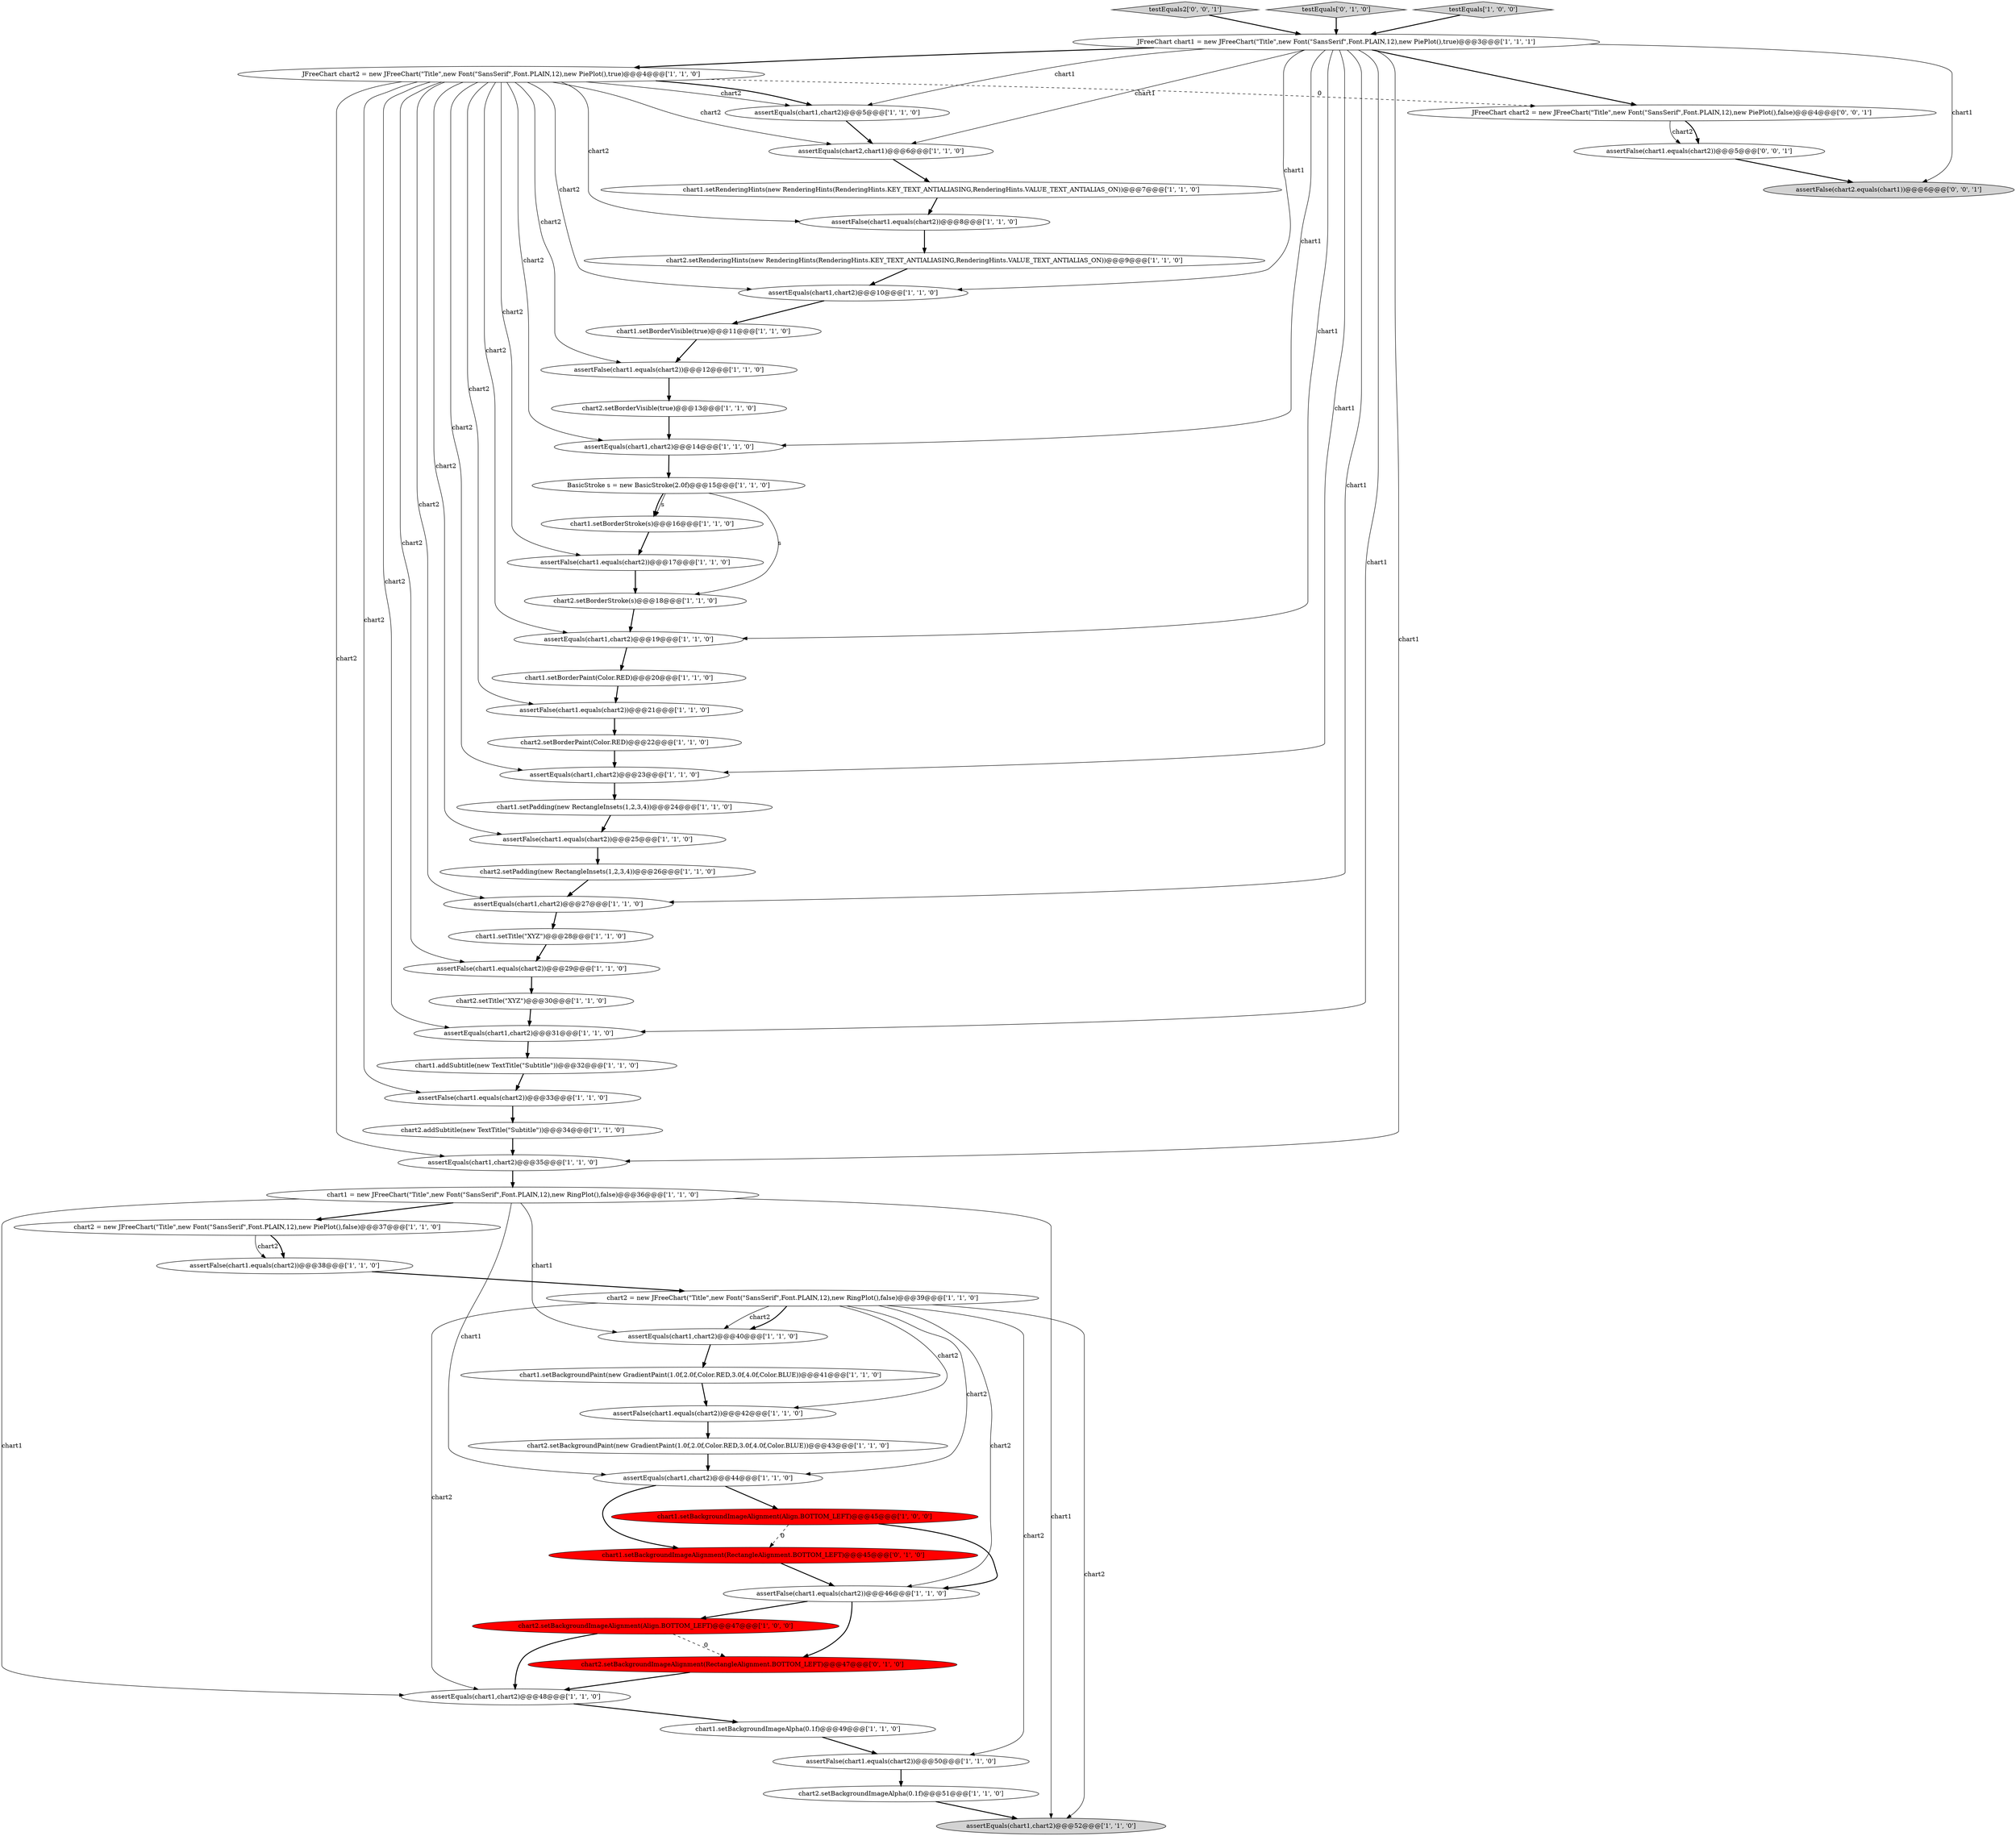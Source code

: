 digraph {
25 [style = filled, label = "chart1.setBackgroundImageAlpha(0.1f)@@@49@@@['1', '1', '0']", fillcolor = white, shape = ellipse image = "AAA0AAABBB1BBB"];
11 [style = filled, label = "assertEquals(chart1,chart2)@@@44@@@['1', '1', '0']", fillcolor = white, shape = ellipse image = "AAA0AAABBB1BBB"];
1 [style = filled, label = "assertFalse(chart1.equals(chart2))@@@21@@@['1', '1', '0']", fillcolor = white, shape = ellipse image = "AAA0AAABBB1BBB"];
2 [style = filled, label = "JFreeChart chart2 = new JFreeChart(\"Title\",new Font(\"SansSerif\",Font.PLAIN,12),new PiePlot(),true)@@@4@@@['1', '1', '0']", fillcolor = white, shape = ellipse image = "AAA0AAABBB1BBB"];
44 [style = filled, label = "assertEquals(chart1,chart2)@@@10@@@['1', '1', '0']", fillcolor = white, shape = ellipse image = "AAA0AAABBB1BBB"];
35 [style = filled, label = "chart1.setBorderPaint(Color.RED)@@@20@@@['1', '1', '0']", fillcolor = white, shape = ellipse image = "AAA0AAABBB1BBB"];
33 [style = filled, label = "assertFalse(chart1.equals(chart2))@@@8@@@['1', '1', '0']", fillcolor = white, shape = ellipse image = "AAA0AAABBB1BBB"];
16 [style = filled, label = "assertEquals(chart1,chart2)@@@31@@@['1', '1', '0']", fillcolor = white, shape = ellipse image = "AAA0AAABBB1BBB"];
23 [style = filled, label = "assertEquals(chart1,chart2)@@@27@@@['1', '1', '0']", fillcolor = white, shape = ellipse image = "AAA0AAABBB1BBB"];
30 [style = filled, label = "chart2.setBackgroundImageAlpha(0.1f)@@@51@@@['1', '1', '0']", fillcolor = white, shape = ellipse image = "AAA0AAABBB1BBB"];
49 [style = filled, label = "chart1.setBorderVisible(true)@@@11@@@['1', '1', '0']", fillcolor = white, shape = ellipse image = "AAA0AAABBB1BBB"];
43 [style = filled, label = "assertEquals(chart2,chart1)@@@6@@@['1', '1', '0']", fillcolor = white, shape = ellipse image = "AAA0AAABBB1BBB"];
14 [style = filled, label = "assertEquals(chart1,chart2)@@@23@@@['1', '1', '0']", fillcolor = white, shape = ellipse image = "AAA0AAABBB1BBB"];
10 [style = filled, label = "chart1 = new JFreeChart(\"Title\",new Font(\"SansSerif\",Font.PLAIN,12),new RingPlot(),false)@@@36@@@['1', '1', '0']", fillcolor = white, shape = ellipse image = "AAA0AAABBB1BBB"];
9 [style = filled, label = "assertFalse(chart1.equals(chart2))@@@46@@@['1', '1', '0']", fillcolor = white, shape = ellipse image = "AAA0AAABBB1BBB"];
26 [style = filled, label = "chart1.setPadding(new RectangleInsets(1,2,3,4))@@@24@@@['1', '1', '0']", fillcolor = white, shape = ellipse image = "AAA0AAABBB1BBB"];
28 [style = filled, label = "chart2.setBorderPaint(Color.RED)@@@22@@@['1', '1', '0']", fillcolor = white, shape = ellipse image = "AAA0AAABBB1BBB"];
31 [style = filled, label = "assertFalse(chart1.equals(chart2))@@@12@@@['1', '1', '0']", fillcolor = white, shape = ellipse image = "AAA0AAABBB1BBB"];
47 [style = filled, label = "assertFalse(chart1.equals(chart2))@@@17@@@['1', '1', '0']", fillcolor = white, shape = ellipse image = "AAA0AAABBB1BBB"];
40 [style = filled, label = "chart2.setRenderingHints(new RenderingHints(RenderingHints.KEY_TEXT_ANTIALIASING,RenderingHints.VALUE_TEXT_ANTIALIAS_ON))@@@9@@@['1', '1', '0']", fillcolor = white, shape = ellipse image = "AAA0AAABBB1BBB"];
36 [style = filled, label = "chart1.setBackgroundPaint(new GradientPaint(1.0f,2.0f,Color.RED,3.0f,4.0f,Color.BLUE))@@@41@@@['1', '1', '0']", fillcolor = white, shape = ellipse image = "AAA0AAABBB1BBB"];
21 [style = filled, label = "BasicStroke s = new BasicStroke(2.0f)@@@15@@@['1', '1', '0']", fillcolor = white, shape = ellipse image = "AAA0AAABBB1BBB"];
57 [style = filled, label = "assertFalse(chart2.equals(chart1))@@@6@@@['0', '0', '1']", fillcolor = lightgray, shape = ellipse image = "AAA0AAABBB3BBB"];
15 [style = filled, label = "chart1.setBorderStroke(s)@@@16@@@['1', '1', '0']", fillcolor = white, shape = ellipse image = "AAA0AAABBB1BBB"];
52 [style = filled, label = "chart1.setBackgroundImageAlignment(RectangleAlignment.BOTTOM_LEFT)@@@45@@@['0', '1', '0']", fillcolor = red, shape = ellipse image = "AAA1AAABBB2BBB"];
3 [style = filled, label = "chart2.setBorderVisible(true)@@@13@@@['1', '1', '0']", fillcolor = white, shape = ellipse image = "AAA0AAABBB1BBB"];
12 [style = filled, label = "assertEquals(chart1,chart2)@@@5@@@['1', '1', '0']", fillcolor = white, shape = ellipse image = "AAA0AAABBB1BBB"];
37 [style = filled, label = "assertFalse(chart1.equals(chart2))@@@42@@@['1', '1', '0']", fillcolor = white, shape = ellipse image = "AAA0AAABBB1BBB"];
6 [style = filled, label = "assertFalse(chart1.equals(chart2))@@@29@@@['1', '1', '0']", fillcolor = white, shape = ellipse image = "AAA0AAABBB1BBB"];
17 [style = filled, label = "assertFalse(chart1.equals(chart2))@@@33@@@['1', '1', '0']", fillcolor = white, shape = ellipse image = "AAA0AAABBB1BBB"];
39 [style = filled, label = "assertFalse(chart1.equals(chart2))@@@38@@@['1', '1', '0']", fillcolor = white, shape = ellipse image = "AAA0AAABBB1BBB"];
32 [style = filled, label = "assertFalse(chart1.equals(chart2))@@@50@@@['1', '1', '0']", fillcolor = white, shape = ellipse image = "AAA0AAABBB1BBB"];
27 [style = filled, label = "assertEquals(chart1,chart2)@@@52@@@['1', '1', '0']", fillcolor = lightgray, shape = ellipse image = "AAA0AAABBB1BBB"];
42 [style = filled, label = "assertEquals(chart1,chart2)@@@40@@@['1', '1', '0']", fillcolor = white, shape = ellipse image = "AAA0AAABBB1BBB"];
50 [style = filled, label = "chart2.setBackgroundPaint(new GradientPaint(1.0f,2.0f,Color.RED,3.0f,4.0f,Color.BLUE))@@@43@@@['1', '1', '0']", fillcolor = white, shape = ellipse image = "AAA0AAABBB1BBB"];
38 [style = filled, label = "chart2.setPadding(new RectangleInsets(1,2,3,4))@@@26@@@['1', '1', '0']", fillcolor = white, shape = ellipse image = "AAA0AAABBB1BBB"];
5 [style = filled, label = "chart2 = new JFreeChart(\"Title\",new Font(\"SansSerif\",Font.PLAIN,12),new RingPlot(),false)@@@39@@@['1', '1', '0']", fillcolor = white, shape = ellipse image = "AAA0AAABBB1BBB"];
7 [style = filled, label = "chart1.setTitle(\"XYZ\")@@@28@@@['1', '1', '0']", fillcolor = white, shape = ellipse image = "AAA0AAABBB1BBB"];
22 [style = filled, label = "assertEquals(chart1,chart2)@@@19@@@['1', '1', '0']", fillcolor = white, shape = ellipse image = "AAA0AAABBB1BBB"];
55 [style = filled, label = "assertFalse(chart1.equals(chart2))@@@5@@@['0', '0', '1']", fillcolor = white, shape = ellipse image = "AAA0AAABBB3BBB"];
19 [style = filled, label = "chart1.setBackgroundImageAlignment(Align.BOTTOM_LEFT)@@@45@@@['1', '0', '0']", fillcolor = red, shape = ellipse image = "AAA1AAABBB1BBB"];
4 [style = filled, label = "assertFalse(chart1.equals(chart2))@@@25@@@['1', '1', '0']", fillcolor = white, shape = ellipse image = "AAA0AAABBB1BBB"];
41 [style = filled, label = "chart2 = new JFreeChart(\"Title\",new Font(\"SansSerif\",Font.PLAIN,12),new PiePlot(),false)@@@37@@@['1', '1', '0']", fillcolor = white, shape = ellipse image = "AAA0AAABBB1BBB"];
18 [style = filled, label = "chart1.setRenderingHints(new RenderingHints(RenderingHints.KEY_TEXT_ANTIALIASING,RenderingHints.VALUE_TEXT_ANTIALIAS_ON))@@@7@@@['1', '1', '0']", fillcolor = white, shape = ellipse image = "AAA0AAABBB1BBB"];
13 [style = filled, label = "assertEquals(chart1,chart2)@@@48@@@['1', '1', '0']", fillcolor = white, shape = ellipse image = "AAA0AAABBB1BBB"];
54 [style = filled, label = "testEquals2['0', '0', '1']", fillcolor = lightgray, shape = diamond image = "AAA0AAABBB3BBB"];
48 [style = filled, label = "chart2.setTitle(\"XYZ\")@@@30@@@['1', '1', '0']", fillcolor = white, shape = ellipse image = "AAA0AAABBB1BBB"];
8 [style = filled, label = "assertEquals(chart1,chart2)@@@35@@@['1', '1', '0']", fillcolor = white, shape = ellipse image = "AAA0AAABBB1BBB"];
34 [style = filled, label = "chart2.setBackgroundImageAlignment(Align.BOTTOM_LEFT)@@@47@@@['1', '0', '0']", fillcolor = red, shape = ellipse image = "AAA1AAABBB1BBB"];
53 [style = filled, label = "chart2.setBackgroundImageAlignment(RectangleAlignment.BOTTOM_LEFT)@@@47@@@['0', '1', '0']", fillcolor = red, shape = ellipse image = "AAA1AAABBB2BBB"];
0 [style = filled, label = "chart2.addSubtitle(new TextTitle(\"Subtitle\"))@@@34@@@['1', '1', '0']", fillcolor = white, shape = ellipse image = "AAA0AAABBB1BBB"];
51 [style = filled, label = "testEquals['0', '1', '0']", fillcolor = lightgray, shape = diamond image = "AAA0AAABBB2BBB"];
46 [style = filled, label = "testEquals['1', '0', '0']", fillcolor = lightgray, shape = diamond image = "AAA0AAABBB1BBB"];
29 [style = filled, label = "chart2.setBorderStroke(s)@@@18@@@['1', '1', '0']", fillcolor = white, shape = ellipse image = "AAA0AAABBB1BBB"];
24 [style = filled, label = "JFreeChart chart1 = new JFreeChart(\"Title\",new Font(\"SansSerif\",Font.PLAIN,12),new PiePlot(),true)@@@3@@@['1', '1', '1']", fillcolor = white, shape = ellipse image = "AAA0AAABBB1BBB"];
20 [style = filled, label = "assertEquals(chart1,chart2)@@@14@@@['1', '1', '0']", fillcolor = white, shape = ellipse image = "AAA0AAABBB1BBB"];
45 [style = filled, label = "chart1.addSubtitle(new TextTitle(\"Subtitle\"))@@@32@@@['1', '1', '0']", fillcolor = white, shape = ellipse image = "AAA0AAABBB1BBB"];
56 [style = filled, label = "JFreeChart chart2 = new JFreeChart(\"Title\",new Font(\"SansSerif\",Font.PLAIN,12),new PiePlot(),false)@@@4@@@['0', '0', '1']", fillcolor = white, shape = ellipse image = "AAA0AAABBB3BBB"];
9->53 [style = bold, label=""];
8->10 [style = bold, label=""];
2->22 [style = solid, label="chart2"];
51->24 [style = bold, label=""];
21->15 [style = bold, label=""];
2->6 [style = solid, label="chart2"];
10->13 [style = solid, label="chart1"];
5->37 [style = solid, label="chart2"];
2->33 [style = solid, label="chart2"];
21->29 [style = solid, label="s"];
43->18 [style = bold, label=""];
10->41 [style = bold, label=""];
2->4 [style = solid, label="chart2"];
28->14 [style = bold, label=""];
1->28 [style = bold, label=""];
55->57 [style = bold, label=""];
10->11 [style = solid, label="chart1"];
19->9 [style = bold, label=""];
5->27 [style = solid, label="chart2"];
5->11 [style = solid, label="chart2"];
5->9 [style = solid, label="chart2"];
0->8 [style = bold, label=""];
2->31 [style = solid, label="chart2"];
45->17 [style = bold, label=""];
2->1 [style = solid, label="chart2"];
2->20 [style = solid, label="chart2"];
13->25 [style = bold, label=""];
2->16 [style = solid, label="chart2"];
10->27 [style = solid, label="chart1"];
4->38 [style = bold, label=""];
10->42 [style = solid, label="chart1"];
16->45 [style = bold, label=""];
52->9 [style = bold, label=""];
24->12 [style = solid, label="chart1"];
46->24 [style = bold, label=""];
2->8 [style = solid, label="chart2"];
30->27 [style = bold, label=""];
19->52 [style = dashed, label="0"];
2->23 [style = solid, label="chart2"];
2->56 [style = dashed, label="0"];
44->49 [style = bold, label=""];
26->4 [style = bold, label=""];
5->13 [style = solid, label="chart2"];
49->31 [style = bold, label=""];
24->23 [style = solid, label="chart1"];
48->16 [style = bold, label=""];
7->6 [style = bold, label=""];
23->7 [style = bold, label=""];
36->37 [style = bold, label=""];
2->17 [style = solid, label="chart2"];
31->3 [style = bold, label=""];
15->47 [style = bold, label=""];
24->43 [style = solid, label="chart1"];
6->48 [style = bold, label=""];
24->56 [style = bold, label=""];
39->5 [style = bold, label=""];
5->32 [style = solid, label="chart2"];
18->33 [style = bold, label=""];
2->14 [style = solid, label="chart2"];
32->30 [style = bold, label=""];
5->42 [style = solid, label="chart2"];
24->8 [style = solid, label="chart1"];
47->29 [style = bold, label=""];
54->24 [style = bold, label=""];
17->0 [style = bold, label=""];
35->1 [style = bold, label=""];
24->14 [style = solid, label="chart1"];
24->44 [style = solid, label="chart1"];
24->20 [style = solid, label="chart1"];
12->43 [style = bold, label=""];
22->35 [style = bold, label=""];
2->47 [style = solid, label="chart2"];
24->16 [style = solid, label="chart1"];
53->13 [style = bold, label=""];
40->44 [style = bold, label=""];
2->12 [style = solid, label="chart2"];
24->2 [style = bold, label=""];
34->13 [style = bold, label=""];
25->32 [style = bold, label=""];
38->23 [style = bold, label=""];
21->15 [style = solid, label="s"];
11->52 [style = bold, label=""];
42->36 [style = bold, label=""];
11->19 [style = bold, label=""];
56->55 [style = solid, label="chart2"];
34->53 [style = dashed, label="0"];
2->12 [style = bold, label=""];
20->21 [style = bold, label=""];
14->26 [style = bold, label=""];
41->39 [style = solid, label="chart2"];
3->20 [style = bold, label=""];
33->40 [style = bold, label=""];
50->11 [style = bold, label=""];
24->22 [style = solid, label="chart1"];
2->43 [style = solid, label="chart2"];
2->44 [style = solid, label="chart2"];
29->22 [style = bold, label=""];
5->42 [style = bold, label=""];
41->39 [style = bold, label=""];
24->57 [style = solid, label="chart1"];
37->50 [style = bold, label=""];
56->55 [style = bold, label=""];
9->34 [style = bold, label=""];
}
